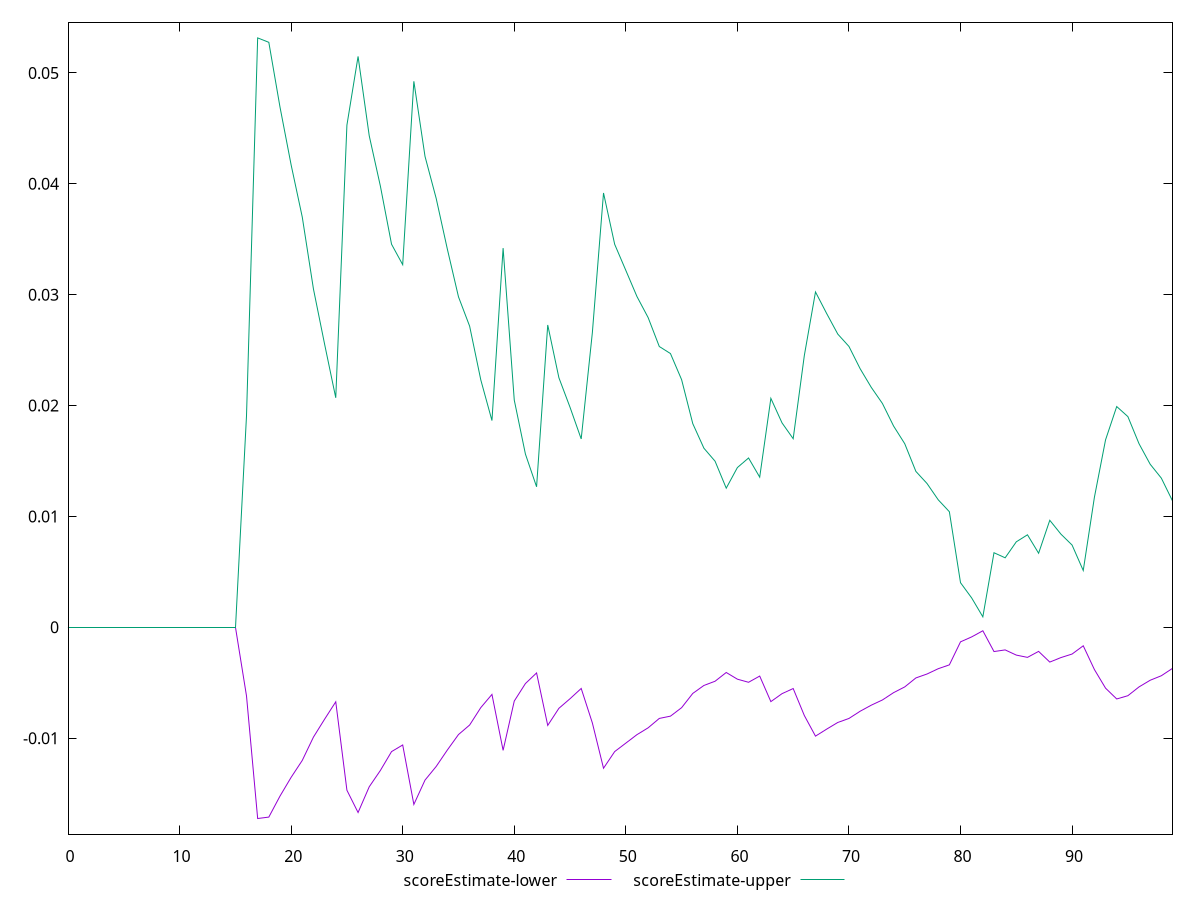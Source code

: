 reset

$scoreEstimateLower <<EOF
0 0
1 0
2 0
3 0
4 0
5 0
6 0
7 0
8 0
9 0
10 0
11 0
12 0
13 0
14 0
15 0
16 -0.006189216910189772
17 -0.017240438968223908
18 -0.017111428497047054
19 -0.015220659070403257
20 -0.013525634305119407
21 -0.011997468095575368
22 -0.009896680200915112
23 -0.00828225396459856
24 -0.006714210053310311
25 -0.014689157924326339
26 -0.016698885291466264
27 -0.014378701864453461
28 -0.012905937819992604
29 -0.011206102340103639
30 -0.010606993478384431
31 -0.015971359105151725
32 -0.013774914032545521
33 -0.012548342816792974
34 -0.011066240214063109
35 -0.009667495764396093
36 -0.008808619246721713
37 -0.007238607420836502
38 -0.006048324589923359
39 -0.011091749891997817
40 -0.006647127966842347
41 -0.005068710665108634
42 -0.004111051421812787
43 -0.008844054616571818
44 -0.007301694118154092
45 -0.006435617503686139
46 -0.005510820115911232
47 -0.008619992524553404
48 -0.012704709565886232
49 -0.01120421070970623
50 -0.010440514667494613
51 -0.009674647019634292
52 -0.009059879206729897
53 -0.008213456908119737
54 -0.008008139294063955
55 -0.0072439413310317145
56 -0.005959026216148909
57 -0.0052391941204177565
58 -0.00485920217113406
59 -0.004071044718451095
60 -0.004673913567194796
61 -0.004954023171227855
62 -0.004393028422960785
63 -0.006698139557500905
64 -0.005980498220128021
65 -0.005517492822902299
66 -0.007951035294781323
67 -0.009810073720364083
68 -0.009179956878659735
69 -0.008576468982495311
70 -0.008216085666925044
71 -0.0075660794191542025
72 -0.007018798120105332
73 -0.006548022547238427
74 -0.005888424904263074
75 -0.005371306846973855
76 -0.004560811804134967
77 -0.004206039950807252
78 -0.0037309454116119375
79 -0.0033817842917752946
80 -0.001305614227001582
81 -0.0008596966058798993
82 -0.00030805176128603155
83 -0.002182772046131087
84 -0.0020339072583120954
85 -0.002502235882622025
86 -0.002707316773293795
87 -0.0021678864368191815
88 -0.0031314948454686355
89 -0.002726299738684583
90 -0.0024066312531128287
91 -0.0016623735867224185
92 -0.003803613368688971
93 -0.005484654538127532
94 -0.006458238139817553
95 -0.006164305451383625
96 -0.005370880955100606
97 -0.004770724639046086
98 -0.004364165633888077
99 -0.0036989895239202663
EOF

$scoreEstimateUpper <<EOF
0 0
1 0
2 0
3 0
4 0
5 0
6 0
7 0
8 0
9 0
10 0
11 0
12 0
13 0
14 0
15 0
16 0.019083902564787942
17 0.05315936769029316
18 0.05276157532051484
19 0.046931555136354934
20 0.04170509629108113
21 0.03699313103458382
22 0.030515537492018355
23 0.025537597077427563
24 0.02070267245698533
25 0.04529271839303355
26 0.051489534858318836
27 0.044335454609386274
28 0.039794317025544146
29 0.03455302476755864
30 0.03270572561668759
31 0.04924627225265703
32 0.042473728268051375
33 0.038691704482189684
34 0.03412177228043589
35 0.02980886756602271
36 0.02716059783879809
37 0.02231960532786677
38 0.018649473564947207
39 0.03420042911460883
40 0.020495830780473775
41 0.015628920728691785
42 0.012676063209796699
43 0.02726985966551696
44 0.022514127575545797
45 0.019843656987104094
46 0.01699212609126325
47 0.026578984035434888
48 0.03917384751375083
49 0.03454719209264734
50 0.032192402937546646
51 0.02983091782862653
52 0.027935335687674305
53 0.02532546744267126
54 0.024692388751403494
55 0.022336051967875005
56 0.0183741299327827
57 0.016154591374467862
58 0.014982919830109022
59 0.012552706080781567
60 0.01441159881886431
61 0.015275291991748168
62 0.013545514336410144
63 0.020653120505479218
64 0.018440336956668628
65 0.01701270079270105
66 0.024516313623615466
67 0.03024849407436176
68 0.028305584561573494
69 0.026444783045557863
70 0.025333572987788645
71 0.023329336251709895
72 0.021641842803324842
73 0.0201902479904685
74 0.018156437036164836
75 0.016561949274142406
76 0.014062859542561689
77 0.012968951931973885
78 0.011504039968694799
79 0.010427432558247709
80 0.004025745915331823
81 0.0026507983966242753
82 0.000949850341747626
83 0.006730384417603363
84 0.006271373019668958
85 0.007715422883217501
86 0.008347771658881915
87 0.006684485958743695
88 0.009655687202474655
89 0.008406303952573562
90 0.007420634469631232
91 0.005125781825978202
92 0.011728105182850909
93 0.016911446847956493
94 0.01991340571657174
95 0.01900709028635244
96 0.016560636074244878
97 0.014710107190636023
98 0.013456518480810913
99 0.011405506817259254
EOF

set key outside below
set xrange [0:99]
set yrange [-0.01864843510139425:0.054567363823463506]
set trange [-0.01864843510139425:0.054567363823463506]
set terminal svg size 640, 520 enhanced background rgb 'white'
set output "report_00013_2021-02-09T12-04-24.940Z/unused-javascript/samples/pages/scoreEstimate/values.svg"

plot $scoreEstimateLower title "scoreEstimate-lower" with line, \
     $scoreEstimateUpper title "scoreEstimate-upper" with line

reset
